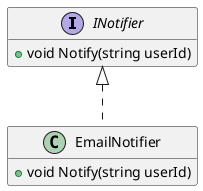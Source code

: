 @startuml

hide empty members

interface INotifier {
    + void Notify(string userId)
}

class EmailNotifier {
    + void Notify(string userId)
}
EmailNotifier ..up|> INotifier


@enduml
